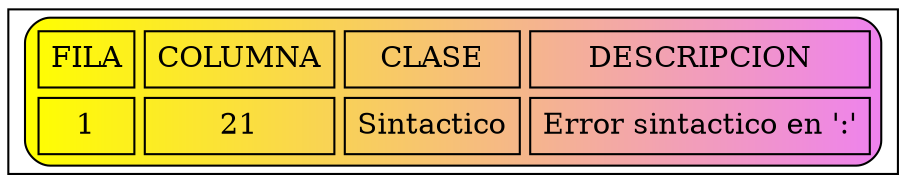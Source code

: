 digraph G{
node [shape=record];
a0 [label=<<TABLE border="1" cellspacing="5" cellpadding="5" style="rounded" bgcolor="yellow:violet">
"<TR><TD>FILA</TD><TD>COLUMNA</TD><TD>CLASE</TD><TD>DESCRIPCION</TD></TR>
<TR><TD>1</TD><TD>21</TD><TD>Sintactico</TD><TD>Error sintactico en ':'</TD></TR>
</TABLE>>];
}